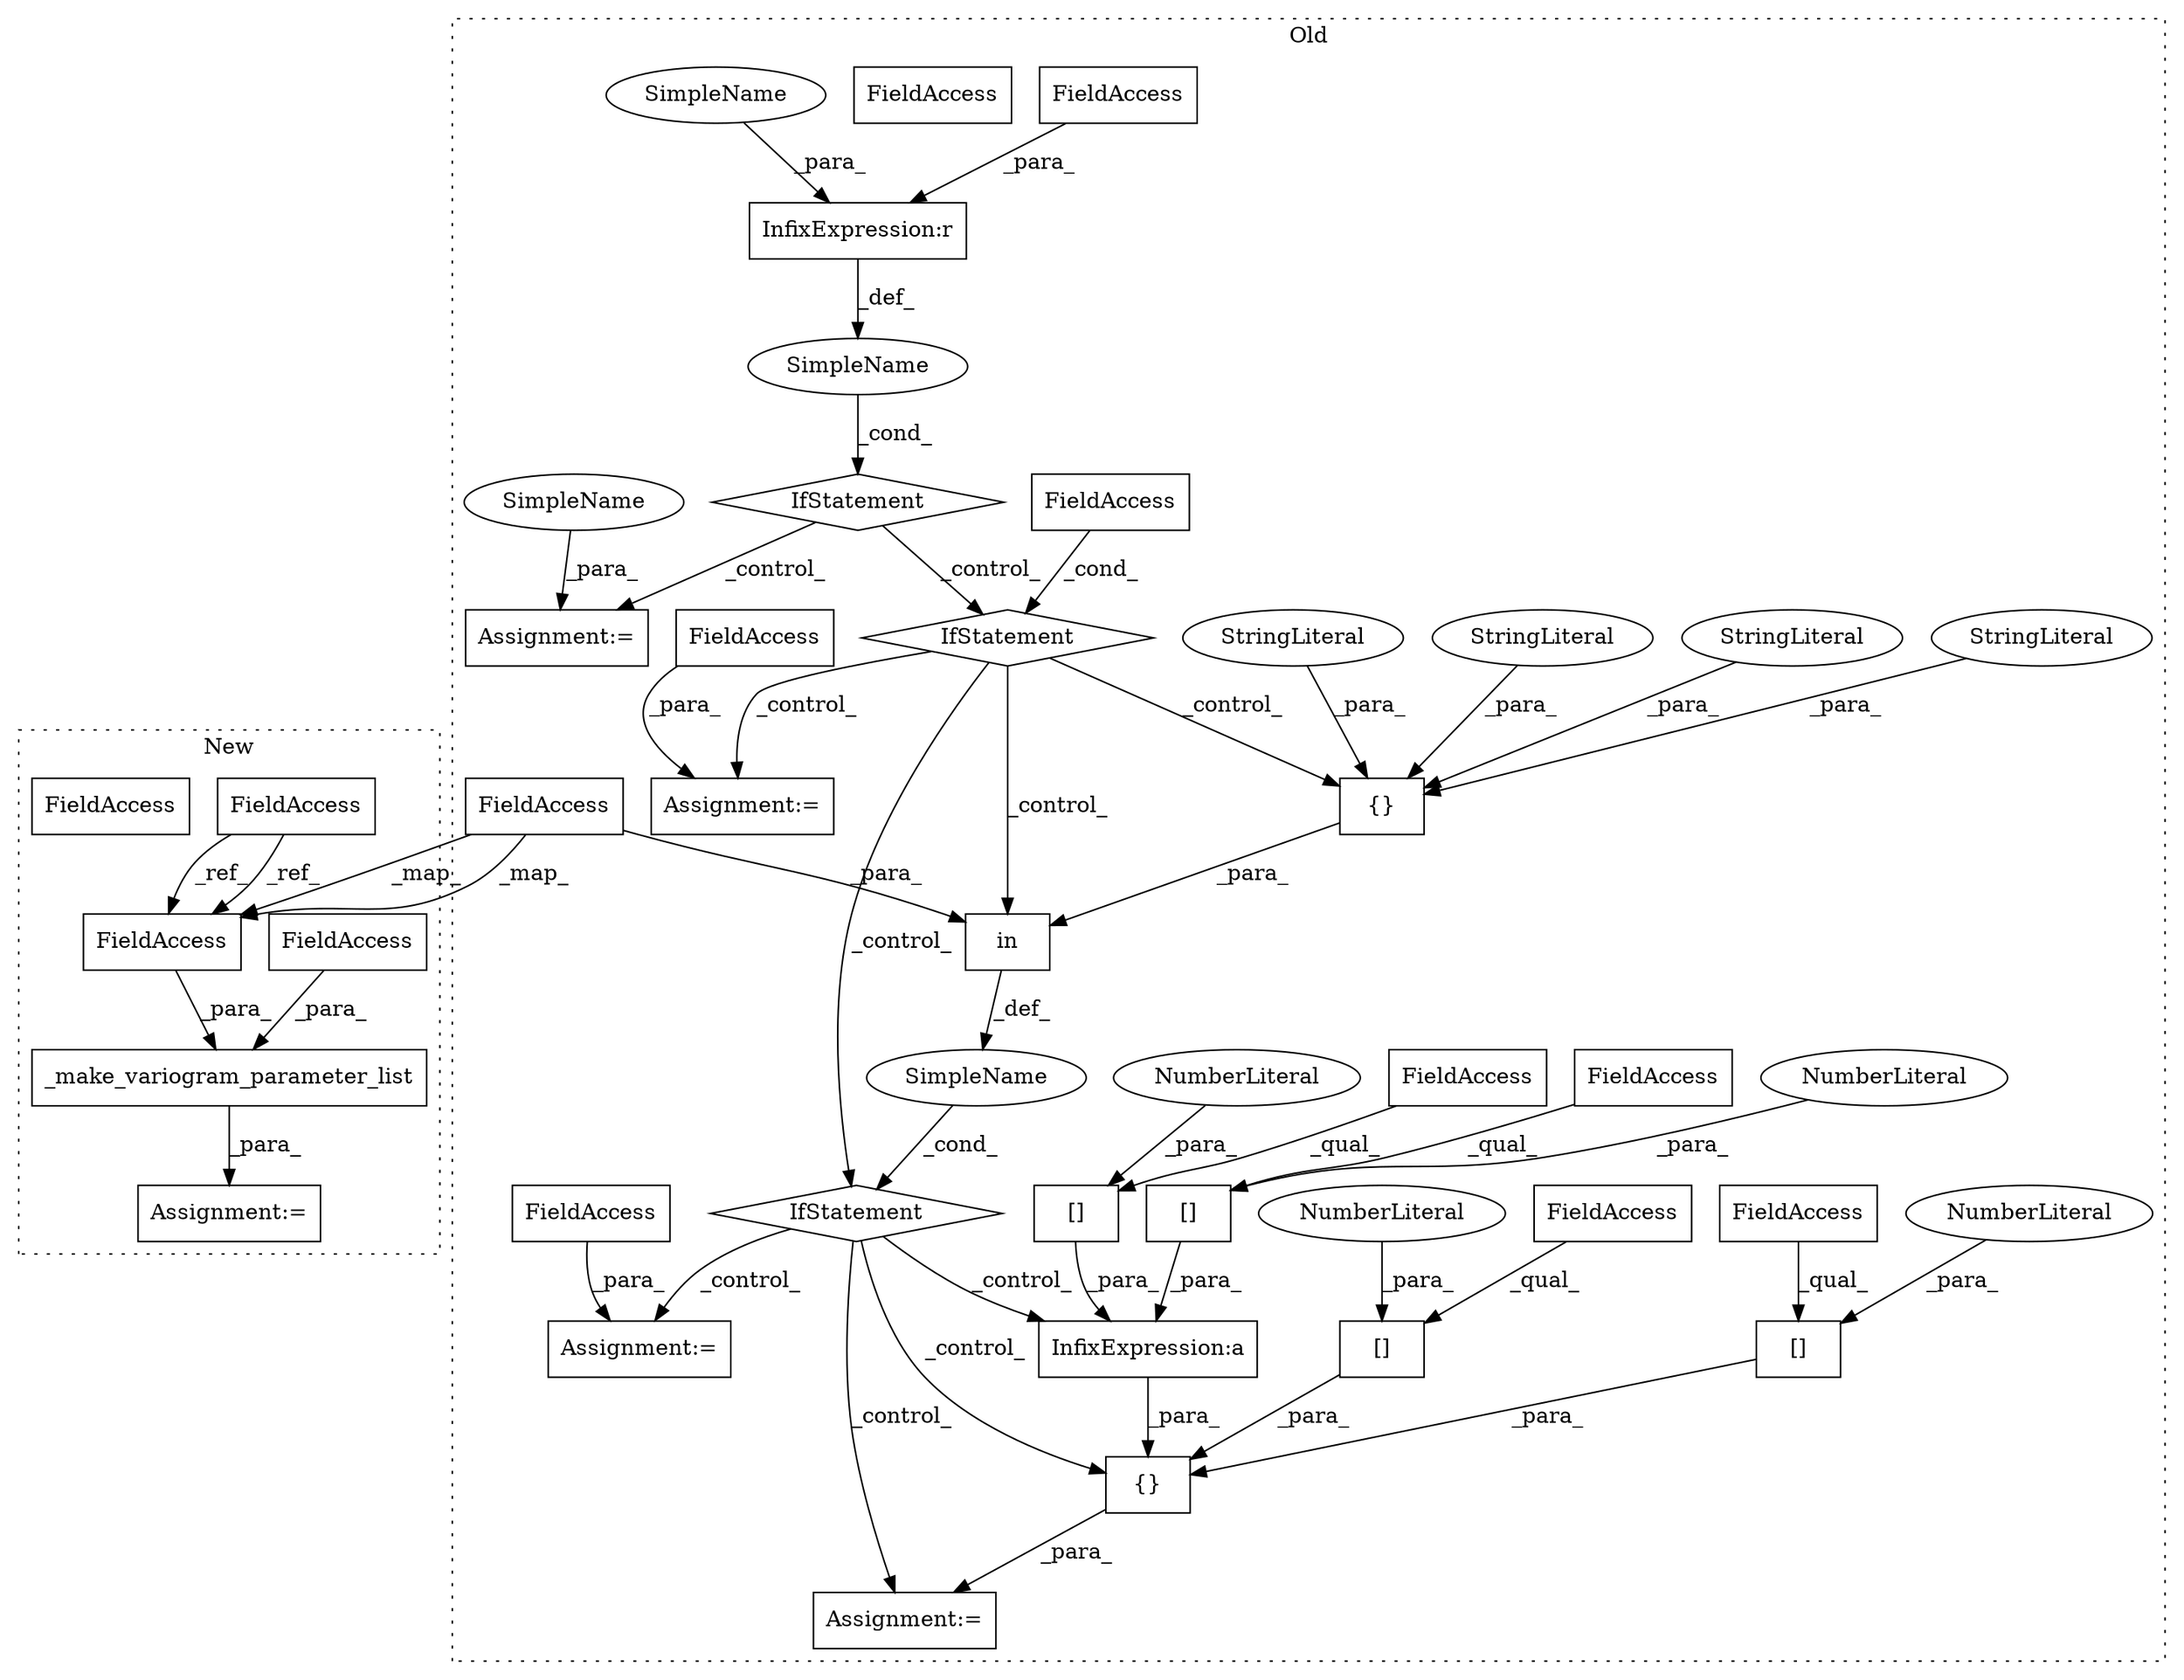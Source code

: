 digraph G {
subgraph cluster0 {
1 [label="{}" a="4" s="10075,10175" l="1,1" shape="box"];
3 [label="InfixExpression:a" a="27" s="10100" l="3" shape="box"];
4 [label="[]" a="2" s="10128,10150" l="21,1" shape="box"];
5 [label="{}" a="4" s="9996,10047" l="1,1" shape="box"];
6 [label="[]" a="2" s="10152,10174" l="21,1" shape="box"];
7 [label="NumberLiteral" a="34" s="10149" l="1" shape="ellipse"];
8 [label="[]" a="2" s="10077,10099" l="21,1" shape="box"];
9 [label="InfixExpression:r" a="27" s="9835" l="4" shape="box"];
10 [label="NumberLiteral" a="34" s="10098" l="1" shape="ellipse"];
11 [label="NumberLiteral" a="34" s="10173" l="1" shape="ellipse"];
12 [label="[]" a="2" s="10103,10125" l="21,1" shape="box"];
13 [label="NumberLiteral" a="34" s="10124" l="1" shape="ellipse"];
14 [label="in" a="105" s="9960" l="88" shape="box"];
15 [label="FieldAccess" a="22" s="10103" l="20" shape="box"];
17 [label="FieldAccess" a="22" s="10077" l="20" shape="box"];
18 [label="FieldAccess" a="22" s="10128" l="20" shape="box"];
19 [label="FieldAccess" a="22" s="9887" l="9" shape="box"];
20 [label="FieldAccess" a="22" s="10152" l="20" shape="box"];
21 [label="FieldAccess" a="22" s="9815" l="20" shape="box"];
22 [label="IfStatement" a="25" s="9883,9896" l="4,2" shape="diamond"];
23 [label="Assignment:=" a="7" s="9860" l="1" shape="box"];
24 [label="IfStatement" a="25" s="9952,10048" l="8,2" shape="diamond"];
25 [label="SimpleName" a="42" s="" l="" shape="ellipse"];
26 [label="IfStatement" a="25" s="9811,9843" l="4,2" shape="diamond"];
27 [label="SimpleName" a="42" s="" l="" shape="ellipse"];
28 [label="Assignment:=" a="7" s="10065" l="1" shape="box"];
30 [label="StringLiteral" a="45" s="9997" l="10" shape="ellipse"];
31 [label="StringLiteral" a="45" s="10020" l="13" shape="ellipse"];
32 [label="StringLiteral" a="45" s="10034" l="13" shape="ellipse"];
33 [label="Assignment:=" a="7" s="10205" l="1" shape="box"];
34 [label="FieldAccess" a="22" s="10206" l="20" shape="box"];
35 [label="Assignment:=" a="7" s="9913" l="1" shape="box"];
36 [label="FieldAccess" a="22" s="9914" l="20" shape="box"];
37 [label="StringLiteral" a="45" s="10008" l="11" shape="ellipse"];
39 [label="FieldAccess" a="22" s="9960" l="20" shape="box"];
42 [label="FieldAccess" a="22" s="9960" l="20" shape="box"];
43 [label="SimpleName" a="42" s="9839" l="4" shape="ellipse"];
44 [label="SimpleName" a="42" s="9861" l="4" shape="ellipse"];
label = "Old";
style="dotted";
}
subgraph cluster1 {
2 [label="_make_variogram_parameter_list" a="32" s="9519,9591" l="31,1" shape="box"];
16 [label="FieldAccess" a="22" s="9571" l="20" shape="box"];
29 [label="Assignment:=" a="7" s="9518" l="1" shape="box"];
38 [label="FieldAccess" a="22" s="8804" l="20" shape="box"];
40 [label="FieldAccess" a="22" s="9550" l="20" shape="box"];
41 [label="FieldAccess" a="22" s="9550" l="20" shape="box"];
label = "New";
style="dotted";
}
1 -> 28 [label="_para_"];
2 -> 29 [label="_para_"];
3 -> 1 [label="_para_"];
4 -> 1 [label="_para_"];
5 -> 14 [label="_para_"];
6 -> 1 [label="_para_"];
7 -> 4 [label="_para_"];
8 -> 3 [label="_para_"];
9 -> 25 [label="_def_"];
10 -> 8 [label="_para_"];
11 -> 6 [label="_para_"];
12 -> 3 [label="_para_"];
13 -> 12 [label="_para_"];
14 -> 27 [label="_def_"];
15 -> 12 [label="_qual_"];
16 -> 2 [label="_para_"];
17 -> 8 [label="_qual_"];
18 -> 4 [label="_qual_"];
19 -> 22 [label="_cond_"];
20 -> 6 [label="_qual_"];
21 -> 9 [label="_para_"];
22 -> 5 [label="_control_"];
22 -> 35 [label="_control_"];
22 -> 14 [label="_control_"];
22 -> 24 [label="_control_"];
24 -> 3 [label="_control_"];
24 -> 33 [label="_control_"];
24 -> 1 [label="_control_"];
24 -> 28 [label="_control_"];
25 -> 26 [label="_cond_"];
26 -> 23 [label="_control_"];
26 -> 22 [label="_control_"];
27 -> 24 [label="_cond_"];
30 -> 5 [label="_para_"];
31 -> 5 [label="_para_"];
32 -> 5 [label="_para_"];
34 -> 33 [label="_para_"];
36 -> 35 [label="_para_"];
37 -> 5 [label="_para_"];
38 -> 41 [label="_ref_"];
38 -> 41 [label="_ref_"];
41 -> 2 [label="_para_"];
42 -> 41 [label="_map_"];
42 -> 14 [label="_para_"];
42 -> 41 [label="_map_"];
43 -> 9 [label="_para_"];
44 -> 23 [label="_para_"];
}